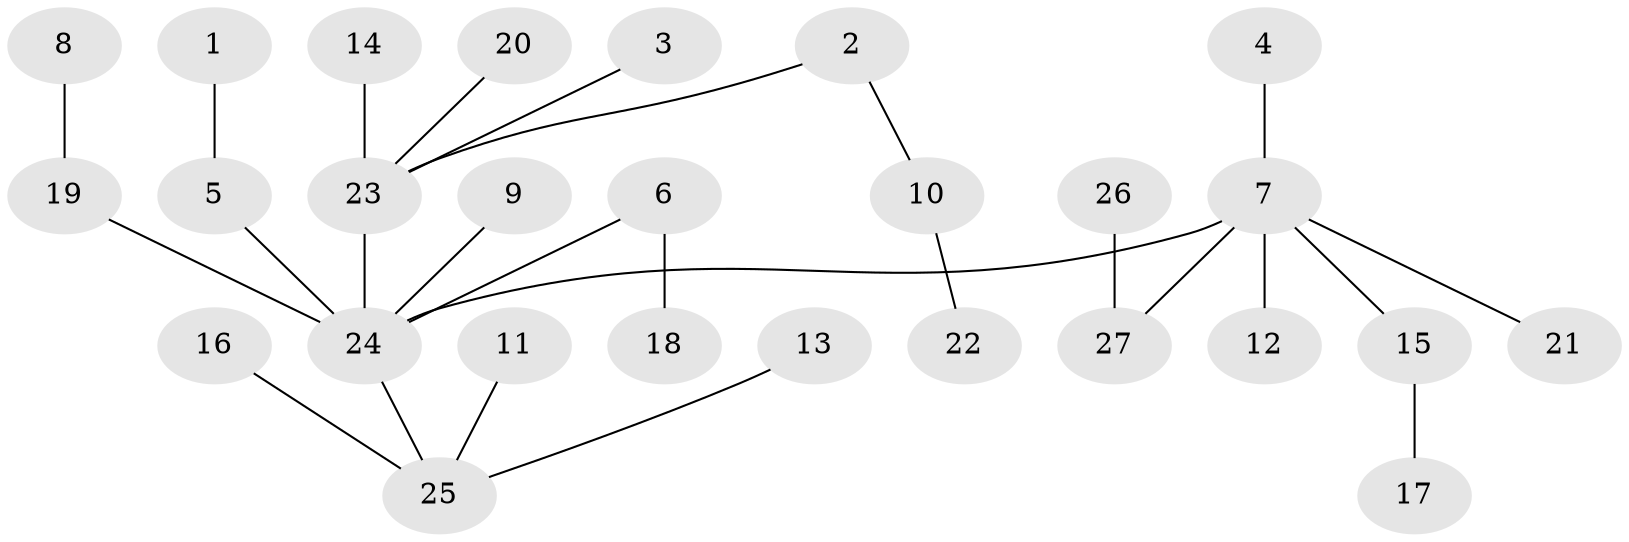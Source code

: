 // original degree distribution, {6: 0.07407407407407407, 3: 0.14814814814814814, 4: 0.037037037037037035, 2: 0.18518518518518517, 1: 0.5555555555555556}
// Generated by graph-tools (version 1.1) at 2025/50/03/09/25 03:50:18]
// undirected, 27 vertices, 26 edges
graph export_dot {
graph [start="1"]
  node [color=gray90,style=filled];
  1;
  2;
  3;
  4;
  5;
  6;
  7;
  8;
  9;
  10;
  11;
  12;
  13;
  14;
  15;
  16;
  17;
  18;
  19;
  20;
  21;
  22;
  23;
  24;
  25;
  26;
  27;
  1 -- 5 [weight=1.0];
  2 -- 10 [weight=1.0];
  2 -- 23 [weight=1.0];
  3 -- 23 [weight=1.0];
  4 -- 7 [weight=1.0];
  5 -- 24 [weight=1.0];
  6 -- 18 [weight=1.0];
  6 -- 24 [weight=1.0];
  7 -- 12 [weight=1.0];
  7 -- 15 [weight=1.0];
  7 -- 21 [weight=1.0];
  7 -- 24 [weight=1.0];
  7 -- 27 [weight=1.0];
  8 -- 19 [weight=1.0];
  9 -- 24 [weight=1.0];
  10 -- 22 [weight=1.0];
  11 -- 25 [weight=1.0];
  13 -- 25 [weight=1.0];
  14 -- 23 [weight=1.0];
  15 -- 17 [weight=1.0];
  16 -- 25 [weight=1.0];
  19 -- 24 [weight=1.0];
  20 -- 23 [weight=1.0];
  23 -- 24 [weight=1.0];
  24 -- 25 [weight=1.0];
  26 -- 27 [weight=1.0];
}

